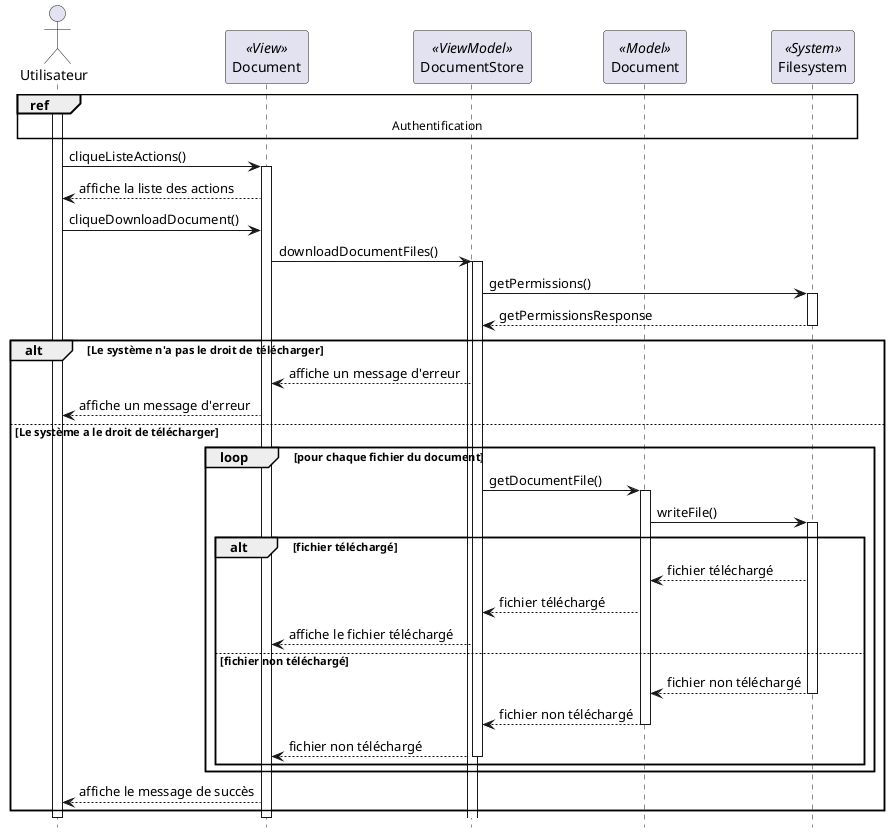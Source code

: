 @startuml sequence_download

hide footbox


actor "Utilisateur" as user
participant "Document" as docView << View >>
participant "DocumentStore" as docVm << ViewModel >>
participant "Document" as docM << Model >>
participant "Filesystem" as fs << System >>


ref over user, docView, docVm, docM, fs : Authentification
activate user
user -> docView : cliqueListeActions()
activate docView
docView --> user : affiche la liste des actions
user -> docView : cliqueDownloadDocument()
docView -> docVm : downloadDocumentFiles()
activate docVm
   activate docVm
      docVm -> fs : getPermissions()
      activate fs
      fs --> docVm : getPermissionsResponse
      deactivate fs

alt Le système n'a pas le droit de télécharger
    docVm --> docView : affiche un message d'erreur
      docView --> user : affiche un message d'erreur
    else Le système a le droit de télécharger
    loop pour chaque fichier du document
        docVm -> docM : getDocumentFile()
        activate docM
        docM -> fs : writeFile()
        activate fs
        alt fichier téléchargé
            fs --> docM : fichier téléchargé
            docM --> docVm : fichier téléchargé
            docVm --> docView : affiche le fichier téléchargé
        else fichier non téléchargé
            fs --> docM : fichier non téléchargé
            deactivate fs
            docM --> docVm : fichier non téléchargé
            deactivate docM
            docVm --> docView : fichier non téléchargé
            deactivate docVm
        end
    end
docView --> user : affiche le message de succès
  end
deactivate docView

deactivate docView
deactivate user